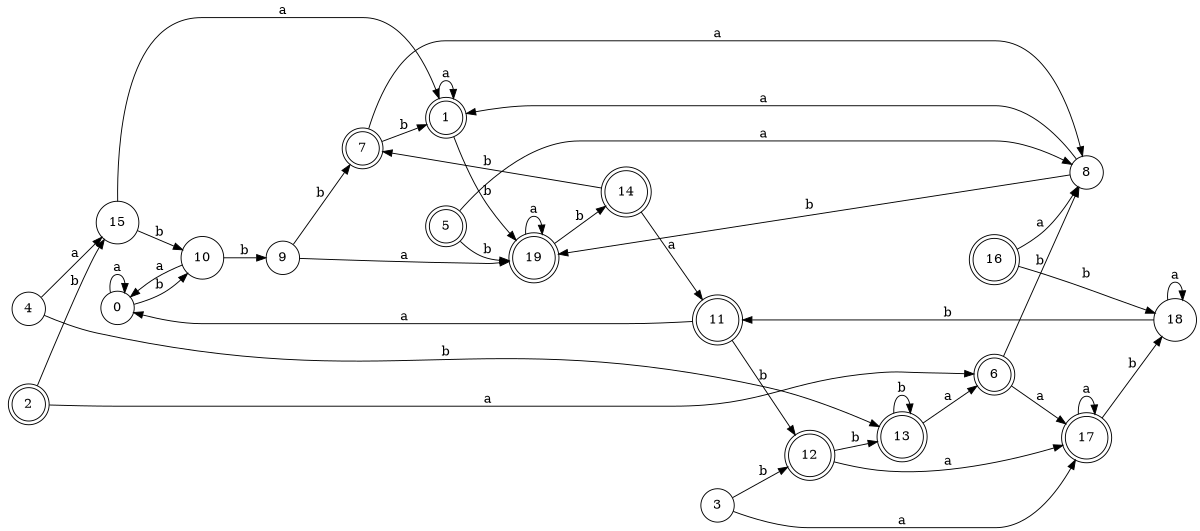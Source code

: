 digraph n16_4 {
__start0 [label="" shape="none"];

rankdir=LR;
size="8,5";

s0 [style="filled", color="black", fillcolor="white" shape="circle", label="0"];
s1 [style="rounded,filled", color="black", fillcolor="white" shape="doublecircle", label="1"];
s2 [style="rounded,filled", color="black", fillcolor="white" shape="doublecircle", label="2"];
s3 [style="filled", color="black", fillcolor="white" shape="circle", label="3"];
s4 [style="filled", color="black", fillcolor="white" shape="circle", label="4"];
s5 [style="rounded,filled", color="black", fillcolor="white" shape="doublecircle", label="5"];
s6 [style="rounded,filled", color="black", fillcolor="white" shape="doublecircle", label="6"];
s7 [style="rounded,filled", color="black", fillcolor="white" shape="doublecircle", label="7"];
s8 [style="filled", color="black", fillcolor="white" shape="circle", label="8"];
s9 [style="filled", color="black", fillcolor="white" shape="circle", label="9"];
s10 [style="filled", color="black", fillcolor="white" shape="circle", label="10"];
s11 [style="rounded,filled", color="black", fillcolor="white" shape="doublecircle", label="11"];
s12 [style="rounded,filled", color="black", fillcolor="white" shape="doublecircle", label="12"];
s13 [style="rounded,filled", color="black", fillcolor="white" shape="doublecircle", label="13"];
s14 [style="rounded,filled", color="black", fillcolor="white" shape="doublecircle", label="14"];
s15 [style="filled", color="black", fillcolor="white" shape="circle", label="15"];
s16 [style="rounded,filled", color="black", fillcolor="white" shape="doublecircle", label="16"];
s17 [style="rounded,filled", color="black", fillcolor="white" shape="doublecircle", label="17"];
s18 [style="filled", color="black", fillcolor="white" shape="circle", label="18"];
s19 [style="rounded,filled", color="black", fillcolor="white" shape="doublecircle", label="19"];
s0 -> s0 [label="a"];
s0 -> s10 [label="b"];
s1 -> s1 [label="a"];
s1 -> s19 [label="b"];
s2 -> s6 [label="a"];
s2 -> s15 [label="b"];
s3 -> s17 [label="a"];
s3 -> s12 [label="b"];
s4 -> s15 [label="a"];
s4 -> s13 [label="b"];
s5 -> s8 [label="a"];
s5 -> s19 [label="b"];
s6 -> s17 [label="a"];
s6 -> s8 [label="b"];
s7 -> s8 [label="a"];
s7 -> s1 [label="b"];
s8 -> s1 [label="a"];
s8 -> s19 [label="b"];
s9 -> s19 [label="a"];
s9 -> s7 [label="b"];
s10 -> s0 [label="a"];
s10 -> s9 [label="b"];
s11 -> s0 [label="a"];
s11 -> s12 [label="b"];
s12 -> s17 [label="a"];
s12 -> s13 [label="b"];
s13 -> s6 [label="a"];
s13 -> s13 [label="b"];
s14 -> s11 [label="a"];
s14 -> s7 [label="b"];
s15 -> s1 [label="a"];
s15 -> s10 [label="b"];
s16 -> s8 [label="a"];
s16 -> s18 [label="b"];
s17 -> s17 [label="a"];
s17 -> s18 [label="b"];
s18 -> s18 [label="a"];
s18 -> s11 [label="b"];
s19 -> s19 [label="a"];
s19 -> s14 [label="b"];

}